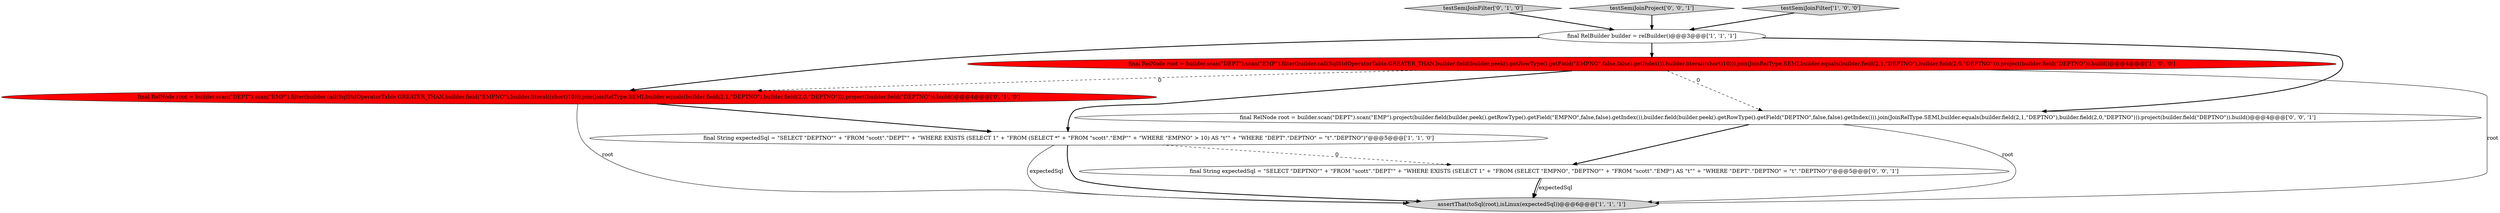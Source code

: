 digraph {
5 [style = filled, label = "testSemiJoinFilter['0', '1', '0']", fillcolor = lightgray, shape = diamond image = "AAA0AAABBB2BBB"];
2 [style = filled, label = "final RelBuilder builder = relBuilder()@@@3@@@['1', '1', '1']", fillcolor = white, shape = ellipse image = "AAA0AAABBB1BBB"];
6 [style = filled, label = "final RelNode root = builder.scan(\"DEPT\").scan(\"EMP\").filter(builder.call(SqlStdOperatorTable.GREATER_THAN,builder.field(\"EMPNO\"),builder.literal((short)10))).join(JoinRelType.SEMI,builder.equals(builder.field(2,1,\"DEPTNO\"),builder.field(2,0,\"DEPTNO\"))).project(builder.field(\"DEPTNO\")).build()@@@4@@@['0', '1', '0']", fillcolor = red, shape = ellipse image = "AAA1AAABBB2BBB"];
3 [style = filled, label = "final RelNode root = builder.scan(\"DEPT\").scan(\"EMP\").filter(builder.call(SqlStdOperatorTable.GREATER_THAN,builder.field(builder.peek().getRowType().getField(\"EMPNO\",false,false).getIndex()),builder.literal((short)10))).join(JoinRelType.SEMI,builder.equals(builder.field(2,1,\"DEPTNO\"),builder.field(2,0,\"DEPTNO\"))).project(builder.field(\"DEPTNO\")).build()@@@4@@@['1', '0', '0']", fillcolor = red, shape = ellipse image = "AAA1AAABBB1BBB"];
1 [style = filled, label = "assertThat(toSql(root),isLinux(expectedSql))@@@6@@@['1', '1', '1']", fillcolor = lightgray, shape = ellipse image = "AAA0AAABBB1BBB"];
0 [style = filled, label = "final String expectedSql = \"SELECT \"DEPTNO\"\" + \"FROM \"scott\".\"DEPT\"\" + \"WHERE EXISTS (SELECT 1\" + \"FROM (SELECT *\" + \"FROM \"scott\".\"EMP\"\" + \"WHERE \"EMPNO\" > 10) AS \"t\"\" + \"WHERE \"DEPT\".\"DEPTNO\" = \"t\".\"DEPTNO\")\"@@@5@@@['1', '1', '0']", fillcolor = white, shape = ellipse image = "AAA0AAABBB1BBB"];
9 [style = filled, label = "final RelNode root = builder.scan(\"DEPT\").scan(\"EMP\").project(builder.field(builder.peek().getRowType().getField(\"EMPNO\",false,false).getIndex()),builder.field(builder.peek().getRowType().getField(\"DEPTNO\",false,false).getIndex())).join(JoinRelType.SEMI,builder.equals(builder.field(2,1,\"DEPTNO\"),builder.field(2,0,\"DEPTNO\"))).project(builder.field(\"DEPTNO\")).build()@@@4@@@['0', '0', '1']", fillcolor = white, shape = ellipse image = "AAA0AAABBB3BBB"];
7 [style = filled, label = "testSemiJoinProject['0', '0', '1']", fillcolor = lightgray, shape = diamond image = "AAA0AAABBB3BBB"];
8 [style = filled, label = "final String expectedSql = \"SELECT \"DEPTNO\"\" + \"FROM \"scott\".\"DEPT\"\" + \"WHERE EXISTS (SELECT 1\" + \"FROM (SELECT \"EMPNO\", \"DEPTNO\"\" + \"FROM \"scott\".\"EMP\") AS \"t\"\" + \"WHERE \"DEPT\".\"DEPTNO\" = \"t\".\"DEPTNO\")\"@@@5@@@['0', '0', '1']", fillcolor = white, shape = ellipse image = "AAA0AAABBB3BBB"];
4 [style = filled, label = "testSemiJoinFilter['1', '0', '0']", fillcolor = lightgray, shape = diamond image = "AAA0AAABBB1BBB"];
6->1 [style = solid, label="root"];
8->1 [style = bold, label=""];
0->8 [style = dashed, label="0"];
5->2 [style = bold, label=""];
3->6 [style = dashed, label="0"];
6->0 [style = bold, label=""];
4->2 [style = bold, label=""];
2->9 [style = bold, label=""];
8->1 [style = solid, label="expectedSql"];
0->1 [style = solid, label="expectedSql"];
3->9 [style = dashed, label="0"];
9->8 [style = bold, label=""];
9->1 [style = solid, label="root"];
7->2 [style = bold, label=""];
0->1 [style = bold, label=""];
2->6 [style = bold, label=""];
3->1 [style = solid, label="root"];
3->0 [style = bold, label=""];
2->3 [style = bold, label=""];
}
